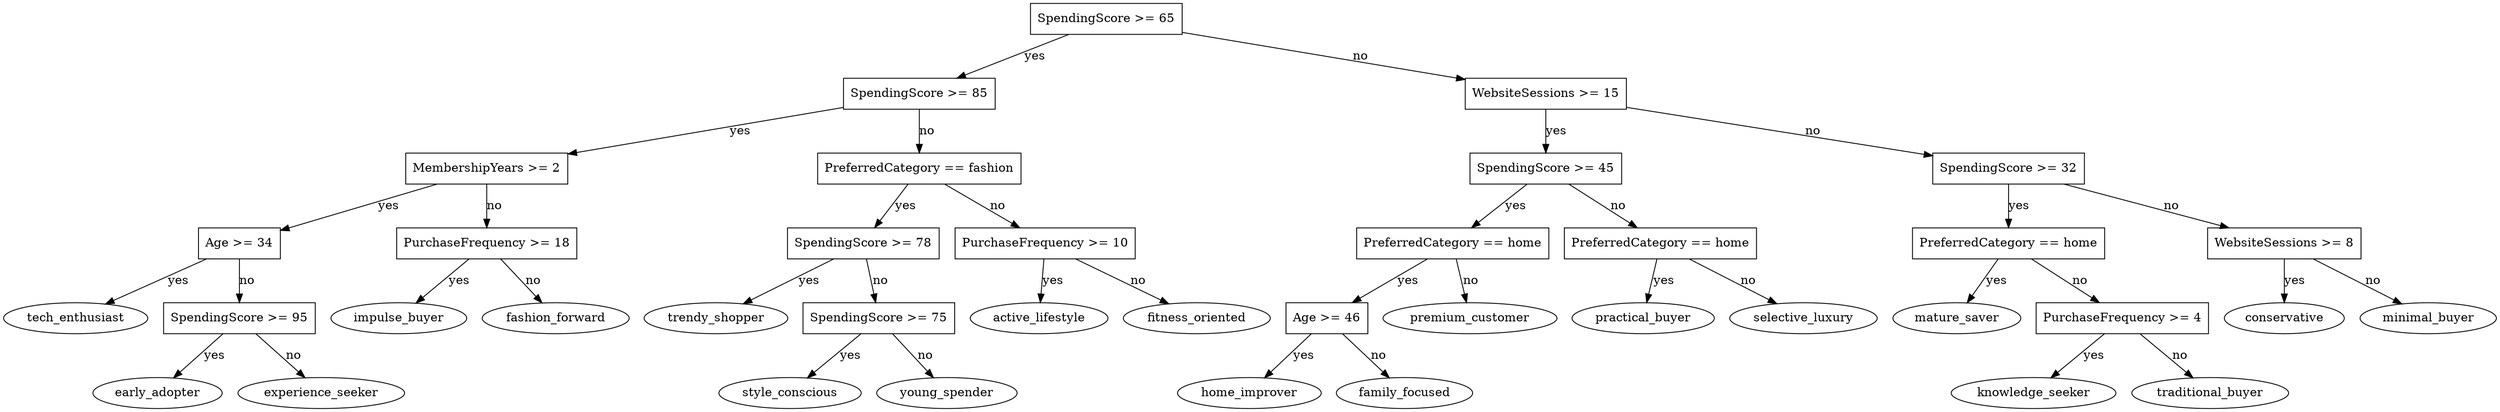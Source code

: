 digraph dtree {
  node [shape=box];
  n1 [label="SpendingScore >= 65"];
  n2 [label="SpendingScore >= 85"];
  n3 [label="MembershipYears >= 2"];
  n4 [label="Age >= 34"];
  n5 [label="tech_enthusiast", shape=oval];
  n6 [label="SpendingScore >= 95"];
  n7 [label="early_adopter", shape=oval];
  n8 [label="experience_seeker", shape=oval];
  n6 -> n7 [label="yes"];
  n6 -> n8 [label="no"];
  n4 -> n5 [label="yes"];
  n4 -> n6 [label="no"];
  n9 [label="PurchaseFrequency >= 18"];
  n10 [label="impulse_buyer", shape=oval];
  n11 [label="fashion_forward", shape=oval];
  n9 -> n10 [label="yes"];
  n9 -> n11 [label="no"];
  n3 -> n4 [label="yes"];
  n3 -> n9 [label="no"];
  n12 [label="PreferredCategory == fashion"];
  n13 [label="SpendingScore >= 78"];
  n14 [label="trendy_shopper", shape=oval];
  n15 [label="SpendingScore >= 75"];
  n16 [label="style_conscious", shape=oval];
  n17 [label="young_spender", shape=oval];
  n15 -> n16 [label="yes"];
  n15 -> n17 [label="no"];
  n13 -> n14 [label="yes"];
  n13 -> n15 [label="no"];
  n18 [label="PurchaseFrequency >= 10"];
  n19 [label="active_lifestyle", shape=oval];
  n20 [label="fitness_oriented", shape=oval];
  n18 -> n19 [label="yes"];
  n18 -> n20 [label="no"];
  n12 -> n13 [label="yes"];
  n12 -> n18 [label="no"];
  n2 -> n3 [label="yes"];
  n2 -> n12 [label="no"];
  n21 [label="WebsiteSessions >= 15"];
  n22 [label="SpendingScore >= 45"];
  n23 [label="PreferredCategory == home"];
  n24 [label="Age >= 46"];
  n25 [label="home_improver", shape=oval];
  n26 [label="family_focused", shape=oval];
  n24 -> n25 [label="yes"];
  n24 -> n26 [label="no"];
  n27 [label="premium_customer", shape=oval];
  n23 -> n24 [label="yes"];
  n23 -> n27 [label="no"];
  n28 [label="PreferredCategory == home"];
  n29 [label="practical_buyer", shape=oval];
  n30 [label="selective_luxury", shape=oval];
  n28 -> n29 [label="yes"];
  n28 -> n30 [label="no"];
  n22 -> n23 [label="yes"];
  n22 -> n28 [label="no"];
  n31 [label="SpendingScore >= 32"];
  n32 [label="PreferredCategory == home"];
  n33 [label="mature_saver", shape=oval];
  n34 [label="PurchaseFrequency >= 4"];
  n35 [label="knowledge_seeker", shape=oval];
  n36 [label="traditional_buyer", shape=oval];
  n34 -> n35 [label="yes"];
  n34 -> n36 [label="no"];
  n32 -> n33 [label="yes"];
  n32 -> n34 [label="no"];
  n37 [label="WebsiteSessions >= 8"];
  n38 [label="conservative", shape=oval];
  n39 [label="minimal_buyer", shape=oval];
  n37 -> n38 [label="yes"];
  n37 -> n39 [label="no"];
  n31 -> n32 [label="yes"];
  n31 -> n37 [label="no"];
  n21 -> n22 [label="yes"];
  n21 -> n31 [label="no"];
  n1 -> n2 [label="yes"];
  n1 -> n21 [label="no"];
}
